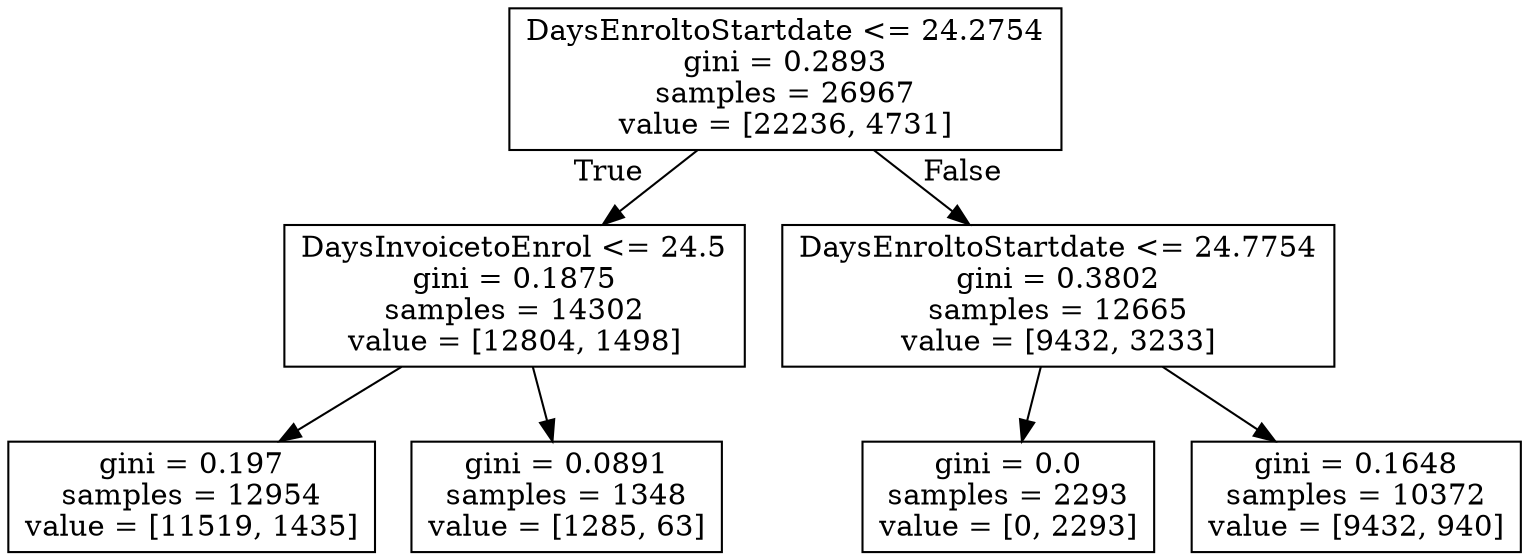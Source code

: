digraph Tree {
node [shape=box] ;
0 [label="DaysEnroltoStartdate <= 24.2754\ngini = 0.2893\nsamples = 26967\nvalue = [22236, 4731]"] ;
1 [label="DaysInvoicetoEnrol <= 24.5\ngini = 0.1875\nsamples = 14302\nvalue = [12804, 1498]"] ;
0 -> 1 [labeldistance=2.5, labelangle=45, headlabel="True"] ;
2 [label="gini = 0.197\nsamples = 12954\nvalue = [11519, 1435]"] ;
1 -> 2 ;
3 [label="gini = 0.0891\nsamples = 1348\nvalue = [1285, 63]"] ;
1 -> 3 ;
4 [label="DaysEnroltoStartdate <= 24.7754\ngini = 0.3802\nsamples = 12665\nvalue = [9432, 3233]"] ;
0 -> 4 [labeldistance=2.5, labelangle=-45, headlabel="False"] ;
5 [label="gini = 0.0\nsamples = 2293\nvalue = [0, 2293]"] ;
4 -> 5 ;
6 [label="gini = 0.1648\nsamples = 10372\nvalue = [9432, 940]"] ;
4 -> 6 ;
}